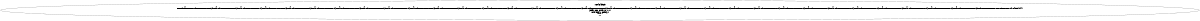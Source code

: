 digraph Flattend {
size = "8, 10.5";
1604645525 [ label="1604645525\n\nFused_Ran_Int_Per_dum_Ano_Pos_Xor_Sbo_raw_dum_Ano_Pos_Xor_Sbo_raw_dum_Ano_Pos_Xor_Sbo_raw_dum_Ano_Pos_Xor_Sbo_raw_dum_Ano_Pos_Xor_Sbo_raw_dum_Ano_Pos_Xor_Sbo_raw_dum_Ano_Pos_Xor_Sbo_raw_dum_Ano_Pos_Xor_Sbo_raw_dum_Ano_Pos_Xor_Sbo_raw_dum_Ano_Pos_Xor_Sbo_raw_dum_Ano_Pos_Xor_Sbo_raw_dum_Ano_Pos_Xor_Sbo_raw_dum_Ano_Pos_Xor_Sbo_raw_dum_Ano_Pos_Xor_Sbo_raw_dum_Ano_Pos_Xor_Sbo_raw_dum_Ano_Pos_Xor_Sbo_raw_dum_Ano_Pos_Xor_Sbo_raw_dum_Ano_Pos_Xor_Sbo_raw_dum_Ano_Pos_Xor_Sbo_raw_dum_Ano_Pos_Xor_Sbo_raw_dum_Ano_Pos_Xor_Sbo_raw_dum_Ano_Pos_Xor_Sbo_raw_dum_Ano_Pos_Xor_Sbo_raw_dum_Ano_Pos_Xor_Sbo_raw_dum_Ano_Pos_Xor_Sbo_raw_dum_Ano_Pos_Xor_Sbo_raw_dum_Ano_Pos_Xor_Sbo_raw_dum_Ano_Pos_Xor_Sbo_raw_dum_Ano_Pos_Xor_Sbo_raw_dum_Ano_Pos_Xor_Sbo_raw_dum_Ano_Pos_Xor_Sbo_raw_dum_Ano_Pos_Xor_Sbo_dum_Ano_Pos_Xor_Per_Bit_Ano__1041849_541{})\n(peek, pop, push: (0, 0, 0)\nMult: init 0, steady 1\nTile: 0\n *** " ];
}
